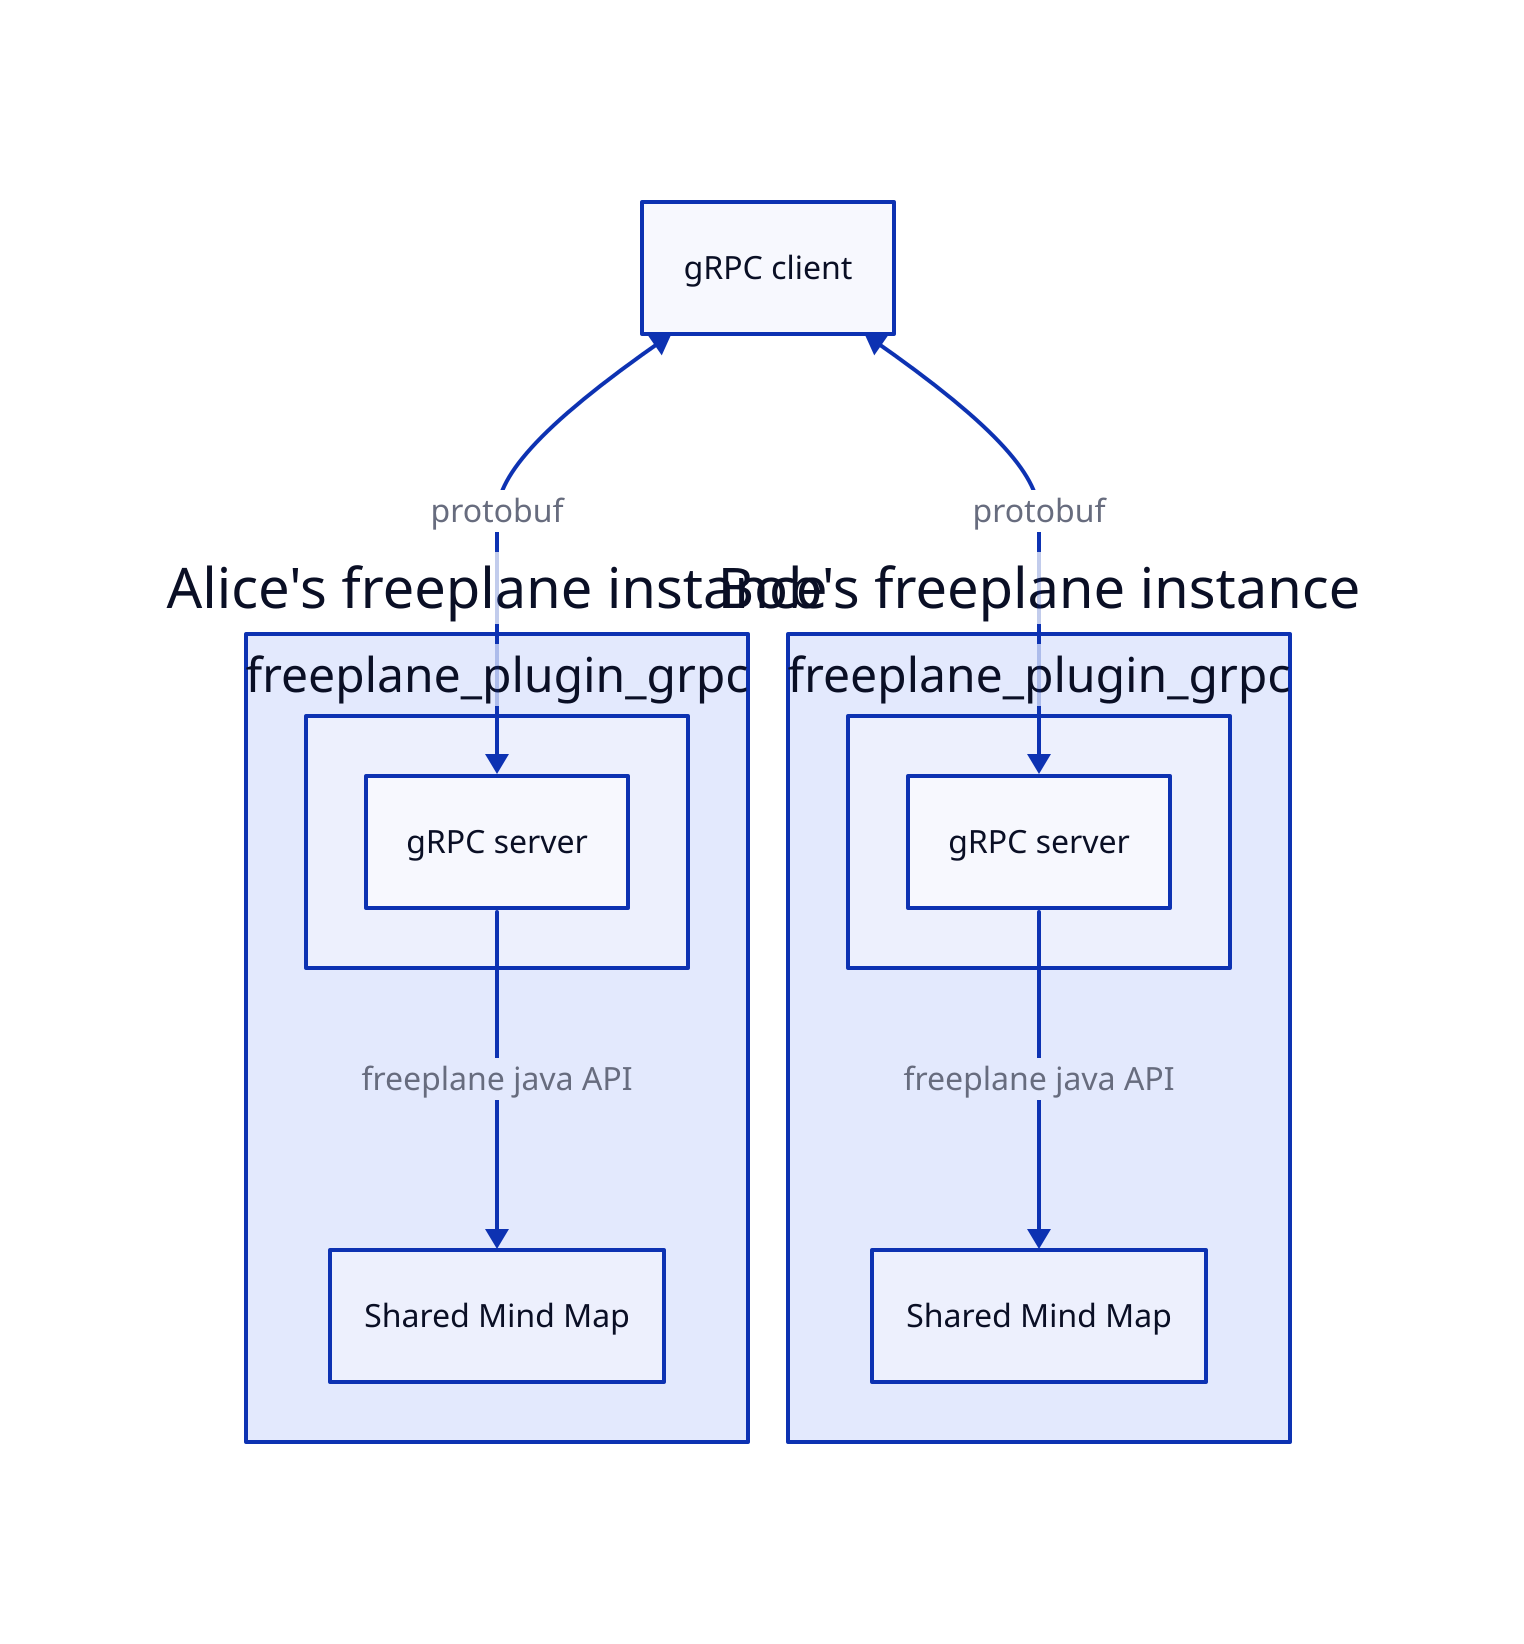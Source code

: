 Alice's freeplane instance {
  freeplane_plugin_grpc {
    gRPC server
  } 
  Shared Mind Map
} 

Bob's freeplane instance {
  freeplane_plugin_grpc {
    gRPC server
  } 
  Shared Mind Map
} 

gRPC client <-> Alice's freeplane instance.freeplane_plugin_grpc.gRPC server : protobuf
Alice's freeplane instance.freeplane_plugin_grpc.gRPC server -> Alice's freeplane instance.Shared Mind Map : freeplane java API
gRPC client <-> Bob's freeplane instance.freeplane_plugin_grpc.gRPC server : protobuf
Bob's freeplane instance.freeplane_plugin_grpc.gRPC server -> Bob's freeplane instance.Shared Mind Map : freeplane java API

